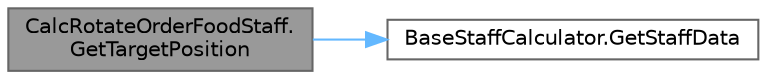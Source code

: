 digraph "CalcRotateOrderFoodStaff.GetTargetPosition"
{
 // LATEX_PDF_SIZE
  bgcolor="transparent";
  edge [fontname=Helvetica,fontsize=10,labelfontname=Helvetica,labelfontsize=10];
  node [fontname=Helvetica,fontsize=10,shape=box,height=0.2,width=0.4];
  rankdir="LR";
  Node1 [id="Node000001",label="CalcRotateOrderFoodStaff.\lGetTargetPosition",height=0.2,width=0.4,color="gray40", fillcolor="grey60", style="filled", fontcolor="black",tooltip=" "];
  Node1 -> Node2 [id="edge2_Node000001_Node000002",color="steelblue1",style="solid",tooltip=" "];
  Node2 [id="Node000002",label="BaseStaffCalculator.GetStaffData",height=0.2,width=0.4,color="grey40", fillcolor="white", style="filled",URL="$class_base_staff_calculator.html#acd7da2f1cff7dd5e64ca3b391104802d",tooltip="スタッフ情報が存在するかのチェック"];
}
